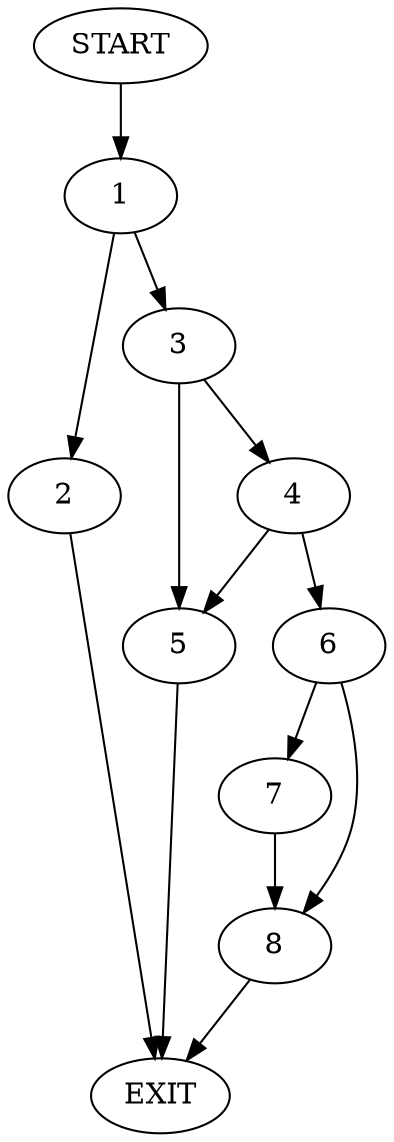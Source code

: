 digraph {
0 [label="START"]
9 [label="EXIT"]
0 -> 1
1 -> 2
1 -> 3
3 -> 4
3 -> 5
2 -> 9
5 -> 9
4 -> 6
4 -> 5
6 -> 7
6 -> 8
7 -> 8
8 -> 9
}

